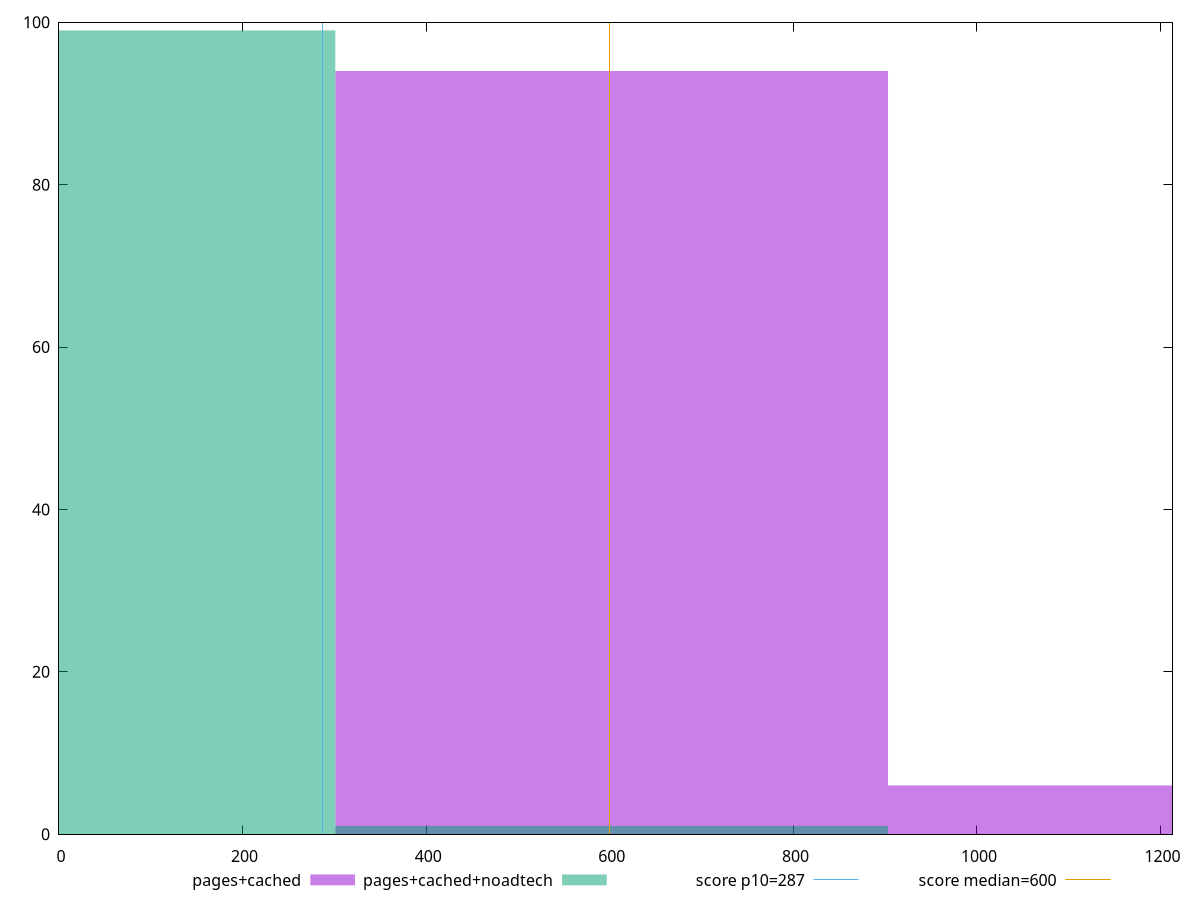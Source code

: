 reset

$pagesCached <<EOF
602.0643279882688 94
1204.1286559765376 6
EOF

$pagesCachedNoadtech <<EOF
0 99
602.0643279882688 1
EOF

set key outside below
set boxwidth 602.0643279882688
set xrange [0:1213]
set yrange [0:100]
set trange [0:100]
set style fill transparent solid 0.5 noborder

set parametric
set terminal svg size 640, 500 enhanced background rgb 'white'
set output "report_00009_2021-02-08T22-37-41.559Z/total-blocking-time/comparison/histogram/1_vs_2.svg"

plot $pagesCached title "pages+cached" with boxes, \
     $pagesCachedNoadtech title "pages+cached+noadtech" with boxes, \
     287,t title "score p10=287", \
     600,t title "score median=600"

reset
